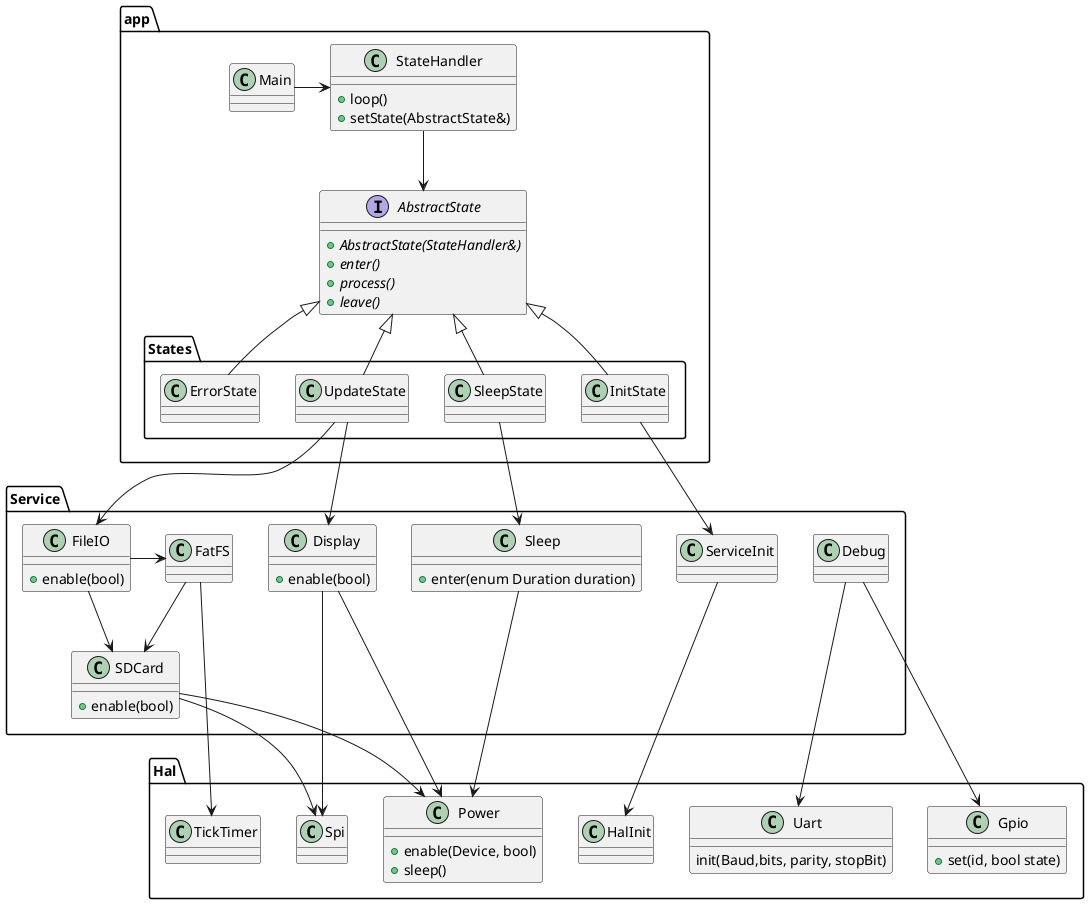 @startuml

package app {
    class Main
    class StateHandler {
        +loop()
        +setState(AbstractState&)
    }
    interface AbstractState {
        {abstract}+AbstractState(StateHandler&)
        {abstract} +enter()
        {abstract} +process()
        {abstract} +leave()
    }
    package States {
        class SleepState
        class UpdateState
        class InitState
        class ErrorState

        UpdateState -u-|> AbstractState
        SleepState -u-|> AbstractState
        InitState -u-|> AbstractState
        ErrorState -u-|> AbstractState

    }

    Main -> StateHandler
    StateHandler --> AbstractState
}

package Service {
    class FileIO {
        +enable(bool)
    }
    class FatFS
    class ServiceInit {
      
    }
    class Display {
        +enable(bool)
    }
    class SDCard {
        +enable(bool)
    }
    class Debug
    class Sleep {
        +enter(enum Duration duration)
    }

}

package Hal {

    class Spi 
    class Uart {
        init(Baud,bits, parity, stopBit)

    }
    
    class HalInit
    class Power {
        +enable(Device, bool)
        +sleep()
    }
    class Gpio {
        +set(id, bool state)
    }

    class TickTimer {

    }


}

InitState --> ServiceInit
ServiceInit --> HalInit
UpdateState --> FileIO
UpdateState --> Display
SleepState --> Sleep
FileIO ->FatFS
FatFS --> SDCard
FileIO --> SDCard

Debug --> Uart
Debug --> Gpio
SDCard --> Spi
Display --> Spi
SDCard --> Power
Display --> Power
Sleep --> Power
FatFS --> TickTimer
@enduml